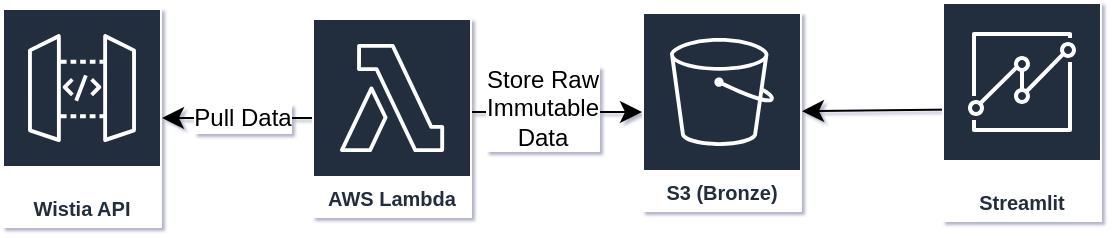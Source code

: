 <mxfile version="28.2.5">
  <diagram name="Page-1" id="kWilNoaUwn7FJbUgOTQF">
    <mxGraphModel dx="2042" dy="1247" grid="1" gridSize="10" guides="1" tooltips="1" connect="1" arrows="1" fold="1" page="1" pageScale="1" pageWidth="850" pageHeight="1100" background="#FFFFFF" math="0" shadow="1">
      <root>
        <mxCell id="0" />
        <mxCell id="1" parent="0" />
        <mxCell id="vQsZXTqjtYqUCwlxwALo-83" style="edgeStyle=none;curved=1;rounded=1;orthogonalLoop=1;jettySize=auto;html=1;fontSize=12;startSize=8;endSize=8;" parent="1" target="vQsZXTqjtYqUCwlxwALo-78" edge="1">
          <mxGeometry relative="1" as="geometry">
            <mxPoint x="870" y="208" as="sourcePoint" />
          </mxGeometry>
        </mxCell>
        <mxCell id="vQsZXTqjtYqUCwlxwALo-90" value="Transform&lt;br&gt;Data" style="edgeLabel;html=1;align=center;verticalAlign=middle;resizable=0;points=[];fontSize=12;rounded=1;" parent="vQsZXTqjtYqUCwlxwALo-83" vertex="1" connectable="0">
          <mxGeometry x="0.067" y="3" relative="1" as="geometry">
            <mxPoint x="-8" y="3" as="offset" />
          </mxGeometry>
        </mxCell>
        <mxCell id="vQsZXTqjtYqUCwlxwALo-99" value="" style="edgeStyle=none;curved=1;rounded=1;orthogonalLoop=1;jettySize=auto;html=1;fontSize=12;startSize=8;endSize=8;" parent="1" target="vQsZXTqjtYqUCwlxwALo-97" edge="1">
          <mxGeometry relative="1" as="geometry">
            <mxPoint x="770" y="208.526" as="sourcePoint" />
          </mxGeometry>
        </mxCell>
        <mxCell id="vQsZXTqjtYqUCwlxwALo-79" value="Streamlit" style="sketch=0;outlineConnect=0;fontColor=#232F3E;gradientColor=none;strokeColor=#ffffff;fillColor=#232F3E;dashed=0;verticalLabelPosition=middle;verticalAlign=bottom;align=center;html=1;whiteSpace=wrap;fontSize=10;fontStyle=1;spacing=3;shape=mxgraph.aws4.productIcon;prIcon=mxgraph.aws4.quicksight;rounded=1;" parent="1" vertex="1">
          <mxGeometry x="740" y="155" width="80" height="110" as="geometry" />
        </mxCell>
        <mxCell id="vQsZXTqjtYqUCwlxwALo-85" value="" style="edgeStyle=none;curved=1;rounded=1;orthogonalLoop=1;jettySize=auto;html=1;fontSize=12;startSize=8;endSize=8;" parent="1" source="vQsZXTqjtYqUCwlxwALo-80" edge="1">
          <mxGeometry relative="1" as="geometry">
            <mxPoint x="1040" y="208" as="targetPoint" />
          </mxGeometry>
        </mxCell>
        <mxCell id="vQsZXTqjtYqUCwlxwALo-91" value="Pull Data" style="edgeLabel;html=1;align=center;verticalAlign=middle;resizable=0;points=[];fontSize=12;rounded=1;" parent="vQsZXTqjtYqUCwlxwALo-85" vertex="1" connectable="0">
          <mxGeometry x="-0.277" y="-1" relative="1" as="geometry">
            <mxPoint x="-4" y="1" as="offset" />
          </mxGeometry>
        </mxCell>
        <mxCell id="vQsZXTqjtYqUCwlxwALo-86" value="" style="edgeStyle=none;curved=1;rounded=1;orthogonalLoop=1;jettySize=auto;html=1;fontSize=12;startSize=8;endSize=8;" parent="1" target="vQsZXTqjtYqUCwlxwALo-84" edge="1">
          <mxGeometry relative="1" as="geometry">
            <mxPoint x="1240" y="208" as="sourcePoint" />
          </mxGeometry>
        </mxCell>
        <mxCell id="vQsZXTqjtYqUCwlxwALo-92" value="Create&amp;nbsp;&lt;div&gt;Marts&lt;/div&gt;" style="edgeLabel;html=1;align=center;verticalAlign=middle;resizable=0;points=[];fontSize=12;rounded=1;" parent="vQsZXTqjtYqUCwlxwALo-86" vertex="1" connectable="0">
          <mxGeometry x="0.05" y="2" relative="1" as="geometry">
            <mxPoint as="offset" />
          </mxGeometry>
        </mxCell>
        <mxCell id="vQsZXTqjtYqUCwlxwALo-98" value="" style="edgeStyle=none;curved=1;rounded=1;orthogonalLoop=1;jettySize=auto;html=1;fontSize=12;startSize=8;endSize=8;" parent="1" target="vQsZXTqjtYqUCwlxwALo-97" edge="1">
          <mxGeometry relative="1" as="geometry">
            <mxPoint x="500" y="210" as="sourcePoint" />
          </mxGeometry>
        </mxCell>
        <mxCell id="vQsZXTqjtYqUCwlxwALo-100" value="Store Raw&lt;br&gt;Immutable&lt;br&gt;Data" style="edgeLabel;html=1;align=center;verticalAlign=middle;resizable=0;points=[];fontSize=12;rounded=1;" parent="vQsZXTqjtYqUCwlxwALo-98" vertex="1" connectable="0">
          <mxGeometry x="0.27" y="2" relative="1" as="geometry">
            <mxPoint x="-17" as="offset" />
          </mxGeometry>
        </mxCell>
        <mxCell id="vQsZXTqjtYqUCwlxwALo-97" value="S3 (Bronze)" style="sketch=0;outlineConnect=0;fontColor=#232F3E;gradientColor=none;strokeColor=#ffffff;fillColor=#232F3E;dashed=0;verticalLabelPosition=middle;verticalAlign=bottom;align=center;html=1;whiteSpace=wrap;fontSize=10;fontStyle=1;spacing=3;shape=mxgraph.aws4.productIcon;prIcon=mxgraph.aws4.s3;rounded=1;" parent="1" vertex="1">
          <mxGeometry x="590" y="160" width="80" height="100" as="geometry" />
        </mxCell>
        <mxCell id="Pio3X1-vsG3t-hX6EWuV-3" style="edgeStyle=none;curved=1;rounded=0;orthogonalLoop=1;jettySize=auto;html=1;fontSize=12;startSize=8;endSize=8;" edge="1" parent="1" source="Pio3X1-vsG3t-hX6EWuV-1" target="Pio3X1-vsG3t-hX6EWuV-2">
          <mxGeometry relative="1" as="geometry" />
        </mxCell>
        <mxCell id="Pio3X1-vsG3t-hX6EWuV-4" value="Pull Data" style="edgeLabel;html=1;align=center;verticalAlign=middle;resizable=0;points=[];fontSize=12;" vertex="1" connectable="0" parent="Pio3X1-vsG3t-hX6EWuV-3">
          <mxGeometry x="-0.253" y="-2" relative="1" as="geometry">
            <mxPoint x="-7" y="2" as="offset" />
          </mxGeometry>
        </mxCell>
        <mxCell id="Pio3X1-vsG3t-hX6EWuV-1" value="AWS Lambda" style="sketch=0;outlineConnect=0;fontColor=#232F3E;gradientColor=none;strokeColor=#ffffff;fillColor=#232F3E;dashed=0;verticalLabelPosition=middle;verticalAlign=bottom;align=center;html=1;whiteSpace=wrap;fontSize=10;fontStyle=1;spacing=3;shape=mxgraph.aws4.productIcon;prIcon=mxgraph.aws4.lambda;" vertex="1" parent="1">
          <mxGeometry x="425" y="163" width="80" height="100" as="geometry" />
        </mxCell>
        <mxCell id="Pio3X1-vsG3t-hX6EWuV-2" value="Wistia API" style="sketch=0;outlineConnect=0;fontColor=#232F3E;gradientColor=none;strokeColor=#ffffff;fillColor=#232F3E;dashed=0;verticalLabelPosition=middle;verticalAlign=bottom;align=center;html=1;whiteSpace=wrap;fontSize=10;fontStyle=1;spacing=3;shape=mxgraph.aws4.productIcon;prIcon=mxgraph.aws4.api_gateway;" vertex="1" parent="1">
          <mxGeometry x="270" y="158" width="80" height="110" as="geometry" />
        </mxCell>
      </root>
    </mxGraphModel>
  </diagram>
</mxfile>

